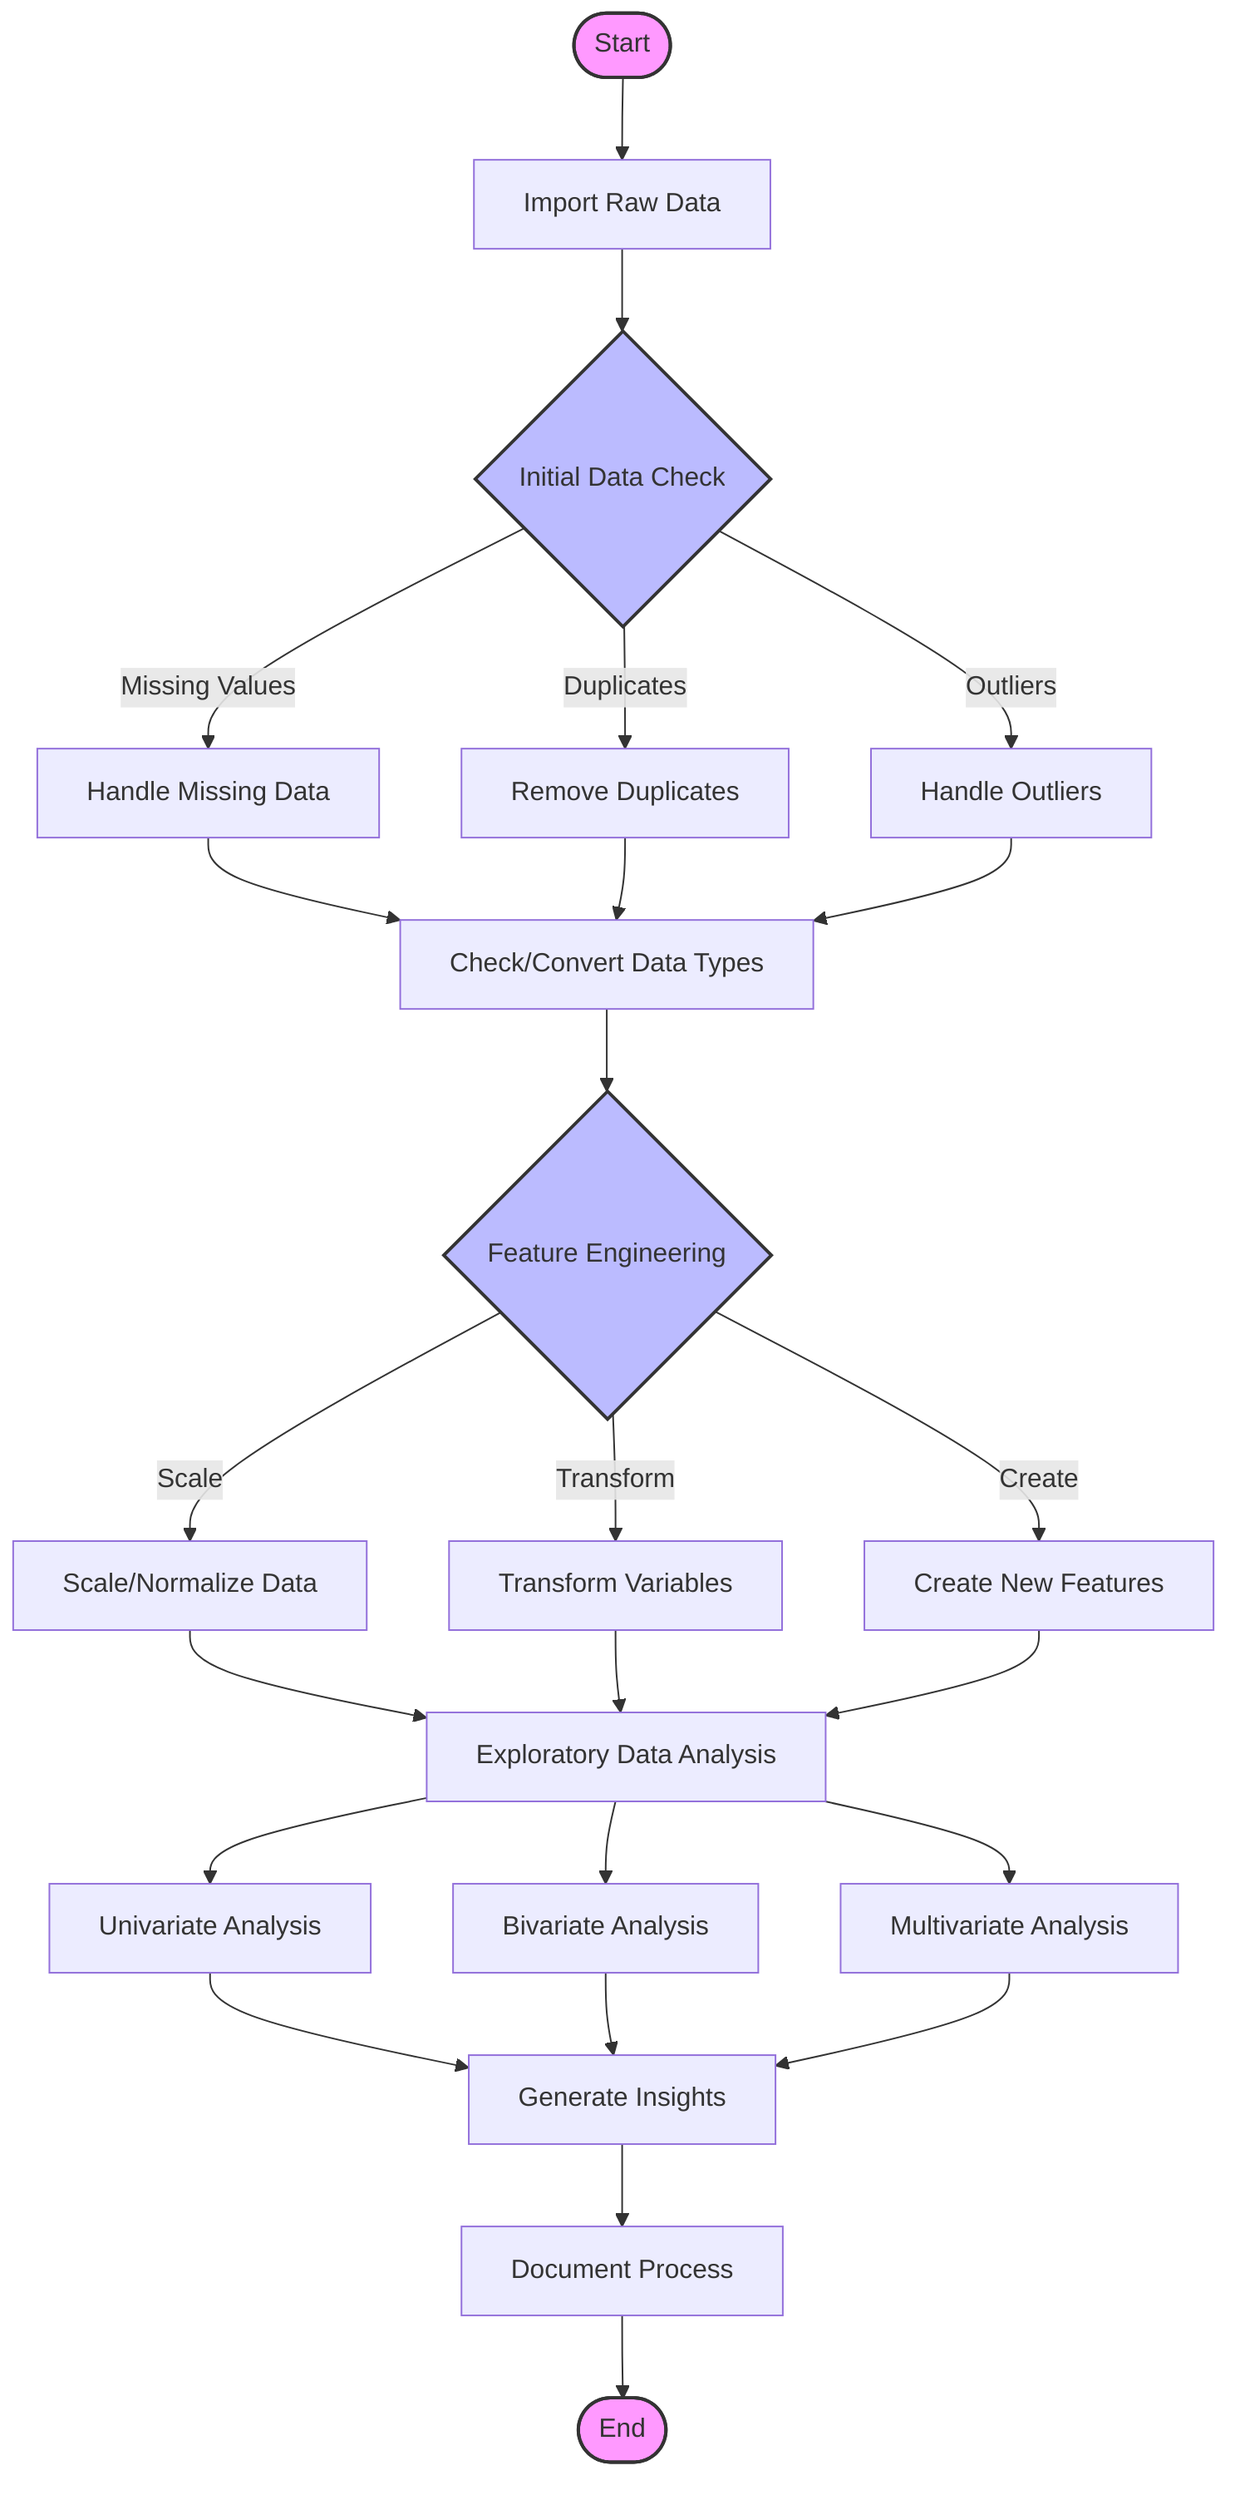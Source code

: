 flowchart TD
    Start([Start]) --> Import[Import Raw Data]
    
    Import --> InitialCheck{Initial Data Check}
    InitialCheck -->|Missing Values| HandleMissing[Handle Missing Data]
    InitialCheck -->|Duplicates| RemoveDup[Remove Duplicates]
    InitialCheck -->|Outliers| HandleOutliers[Handle Outliers]
    
    HandleMissing & RemoveDup & HandleOutliers --> DataTypes[Check/Convert Data Types]
    
    DataTypes --> Feature{Feature Engineering}
    Feature -->|Scale| Scaling[Scale/Normalize Data]
    Feature -->|Transform| Transform[Transform Variables]
    Feature -->|Create| CreateFeatures[Create New Features]
    
    Scaling & Transform & CreateFeatures --> EDA[Exploratory Data Analysis]
    
    EDA --> Univariate[Univariate Analysis]
    EDA --> Bivariate[Bivariate Analysis]
    EDA --> Multivariate[Multivariate Analysis]
    
    Univariate & Bivariate & Multivariate --> Insights[Generate Insights]
    Insights --> Documentation[Document Process]
    Documentation --> End([End])
    
    style Start fill:#f9f,stroke:#333,stroke-width:2px
    style End fill:#f9f,stroke:#333,stroke-width:2px
    classDef process fill:#bbf,stroke:#333,stroke-width:2px
    class InitialCheck,Feature process